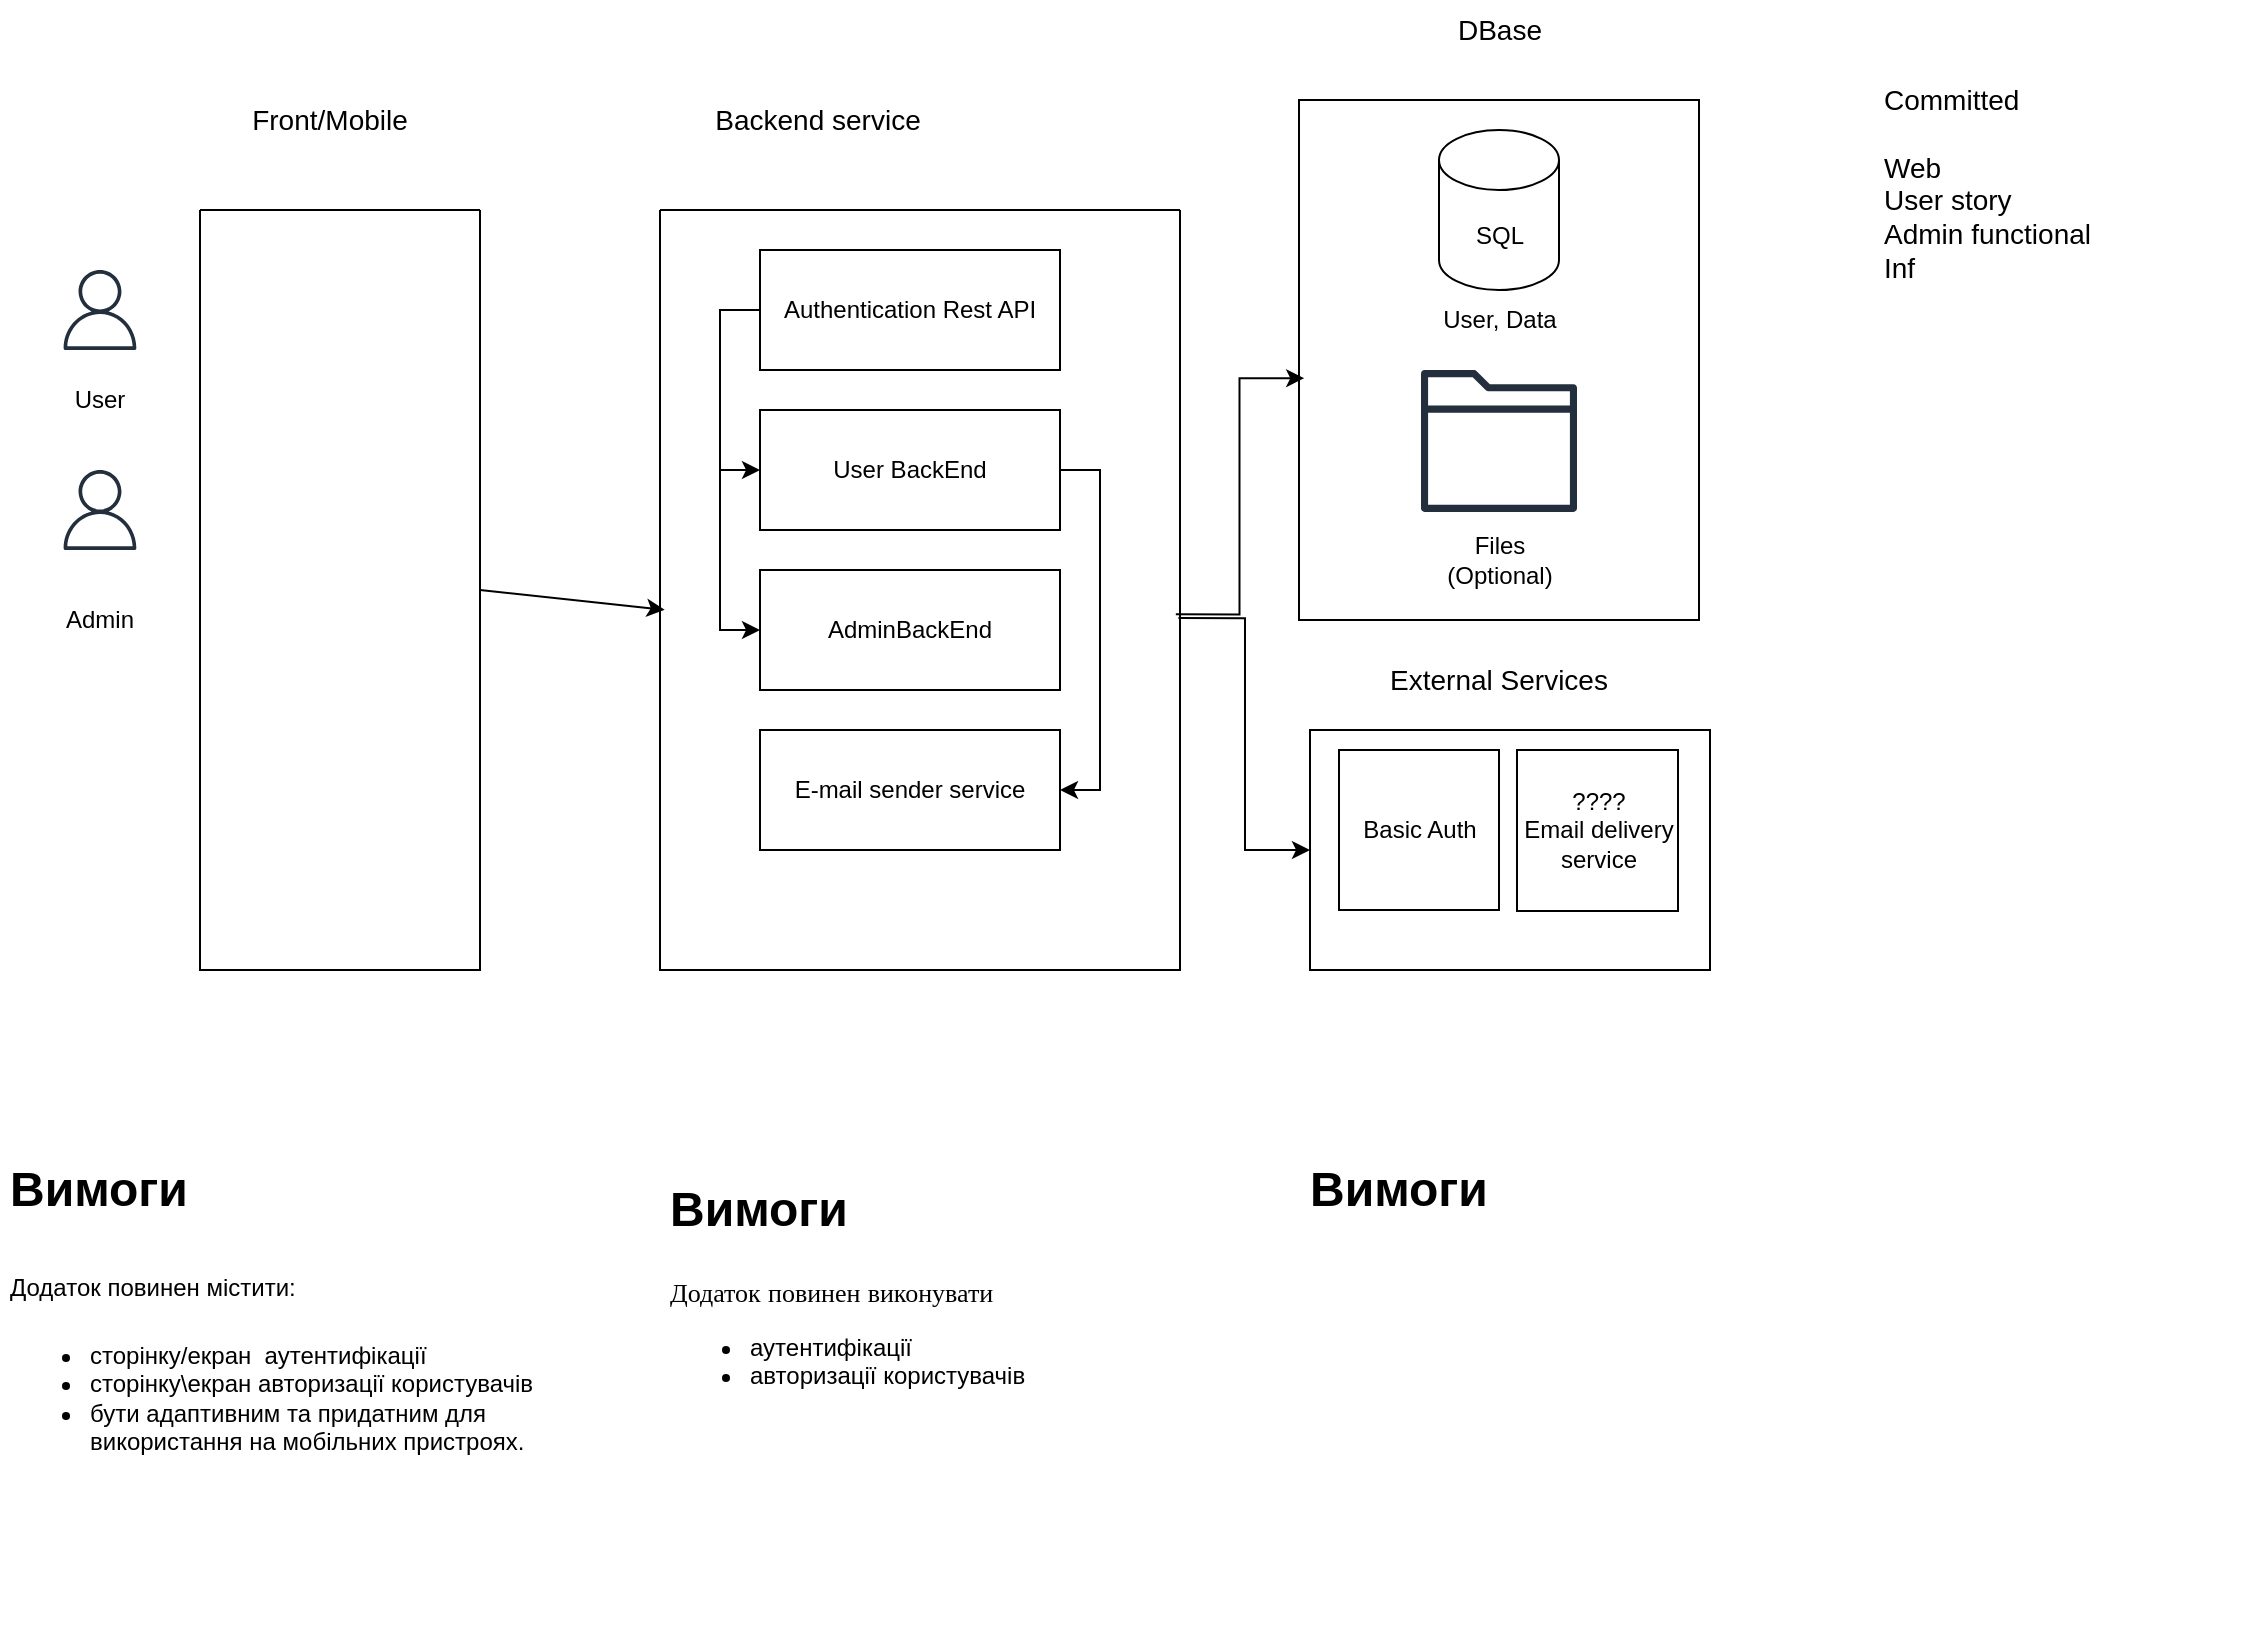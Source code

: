 <mxfile version="21.7.5" type="github" pages="4">
  <diagram name="Scheme" id="VBA9OQ4qC536b6ybXYCO">
    <mxGraphModel dx="1208" dy="1931" grid="1" gridSize="10" guides="1" tooltips="1" connect="1" arrows="1" fold="1" page="1" pageScale="1" pageWidth="827" pageHeight="1169" math="0" shadow="0">
      <root>
        <mxCell id="0" />
        <mxCell id="1" parent="0" />
        <mxCell id="FTxhbk0Cs-GrNNdO1BTp-2" value="&lt;font style=&quot;font-size: 14px;&quot;&gt;Front/Mobile&lt;/font&gt;" style="text;html=1;strokeColor=none;fillColor=none;align=center;verticalAlign=middle;whiteSpace=wrap;rounded=0;" parent="1" vertex="1">
          <mxGeometry x="110" y="-1020" width="110" height="30" as="geometry" />
        </mxCell>
        <mxCell id="FTxhbk0Cs-GrNNdO1BTp-5" value="&lt;font style=&quot;font-size: 14px;&quot;&gt;Backend service&lt;/font&gt;" style="text;html=1;strokeColor=none;fillColor=none;align=center;verticalAlign=middle;whiteSpace=wrap;rounded=0;" parent="1" vertex="1">
          <mxGeometry x="354" y="-1020" width="110" height="30" as="geometry" />
        </mxCell>
        <mxCell id="FTxhbk0Cs-GrNNdO1BTp-6" value="" style="rounded=0;whiteSpace=wrap;html=1;" parent="1" vertex="1">
          <mxGeometry x="649.5" y="-1015" width="200" height="260" as="geometry" />
        </mxCell>
        <mxCell id="FTxhbk0Cs-GrNNdO1BTp-7" value="&lt;font style=&quot;font-size: 14px;&quot;&gt;DBase&lt;/font&gt;" style="text;html=1;strokeColor=none;fillColor=none;align=center;verticalAlign=middle;whiteSpace=wrap;rounded=0;" parent="1" vertex="1">
          <mxGeometry x="694.5" y="-1065" width="110" height="30" as="geometry" />
        </mxCell>
        <mxCell id="FTxhbk0Cs-GrNNdO1BTp-11" value="" style="sketch=0;outlineConnect=0;fontColor=#232F3E;gradientColor=none;fillColor=#232F3D;strokeColor=none;dashed=0;verticalLabelPosition=bottom;verticalAlign=top;align=center;html=1;fontSize=12;fontStyle=0;aspect=fixed;pointerEvents=1;shape=mxgraph.aws4.user;" parent="1" vertex="1">
          <mxGeometry x="30" y="-930" width="40" height="40" as="geometry" />
        </mxCell>
        <mxCell id="FTxhbk0Cs-GrNNdO1BTp-12" value="User" style="text;html=1;strokeColor=none;fillColor=none;align=center;verticalAlign=middle;whiteSpace=wrap;rounded=0;" parent="1" vertex="1">
          <mxGeometry x="20" y="-880" width="60" height="30" as="geometry" />
        </mxCell>
        <mxCell id="FTxhbk0Cs-GrNNdO1BTp-13" value="" style="sketch=0;outlineConnect=0;fontColor=#232F3E;gradientColor=none;fillColor=#232F3D;strokeColor=none;dashed=0;verticalLabelPosition=bottom;verticalAlign=top;align=center;html=1;fontSize=12;fontStyle=0;aspect=fixed;pointerEvents=1;shape=mxgraph.aws4.user;" parent="1" vertex="1">
          <mxGeometry x="30" y="-830" width="40" height="40" as="geometry" />
        </mxCell>
        <mxCell id="FTxhbk0Cs-GrNNdO1BTp-14" value="Admin" style="text;html=1;strokeColor=none;fillColor=none;align=center;verticalAlign=middle;whiteSpace=wrap;rounded=0;" parent="1" vertex="1">
          <mxGeometry x="20" y="-770" width="60" height="30" as="geometry" />
        </mxCell>
        <mxCell id="FTxhbk0Cs-GrNNdO1BTp-16" value="" style="swimlane;startSize=0;" parent="1" vertex="1">
          <mxGeometry x="100" y="-960" width="140" height="380" as="geometry" />
        </mxCell>
        <mxCell id="FTxhbk0Cs-GrNNdO1BTp-17" value="" style="swimlane;startSize=0;" parent="1" vertex="1">
          <mxGeometry x="330" y="-960" width="260" height="380" as="geometry">
            <mxRectangle x="309" y="140" width="50" height="40" as="alternateBounds" />
          </mxGeometry>
        </mxCell>
        <mxCell id="FTxhbk0Cs-GrNNdO1BTp-29" style="edgeStyle=orthogonalEdgeStyle;rounded=0;orthogonalLoop=1;jettySize=auto;html=1;exitX=0;exitY=0.5;exitDx=0;exitDy=0;entryX=0;entryY=0.5;entryDx=0;entryDy=0;" parent="FTxhbk0Cs-GrNNdO1BTp-17" source="FTxhbk0Cs-GrNNdO1BTp-20" target="FTxhbk0Cs-GrNNdO1BTp-22" edge="1">
          <mxGeometry relative="1" as="geometry" />
        </mxCell>
        <mxCell id="FTxhbk0Cs-GrNNdO1BTp-20" value="Authentication Rest API" style="rounded=0;whiteSpace=wrap;html=1;" parent="FTxhbk0Cs-GrNNdO1BTp-17" vertex="1">
          <mxGeometry x="50" y="20" width="150" height="60" as="geometry" />
        </mxCell>
        <mxCell id="FTxhbk0Cs-GrNNdO1BTp-30" style="edgeStyle=orthogonalEdgeStyle;rounded=0;orthogonalLoop=1;jettySize=auto;html=1;exitX=1;exitY=0.5;exitDx=0;exitDy=0;entryX=1;entryY=0.5;entryDx=0;entryDy=0;" parent="FTxhbk0Cs-GrNNdO1BTp-17" source="FTxhbk0Cs-GrNNdO1BTp-21" target="FTxhbk0Cs-GrNNdO1BTp-25" edge="1">
          <mxGeometry relative="1" as="geometry" />
        </mxCell>
        <mxCell id="FTxhbk0Cs-GrNNdO1BTp-21" value="User BackEnd" style="rounded=0;whiteSpace=wrap;html=1;" parent="FTxhbk0Cs-GrNNdO1BTp-17" vertex="1">
          <mxGeometry x="50" y="100" width="150" height="60" as="geometry" />
        </mxCell>
        <mxCell id="FTxhbk0Cs-GrNNdO1BTp-22" value="AdminBackEnd" style="rounded=0;whiteSpace=wrap;html=1;" parent="FTxhbk0Cs-GrNNdO1BTp-17" vertex="1">
          <mxGeometry x="50" y="180" width="150" height="60" as="geometry" />
        </mxCell>
        <mxCell id="FTxhbk0Cs-GrNNdO1BTp-28" style="edgeStyle=orthogonalEdgeStyle;rounded=0;orthogonalLoop=1;jettySize=auto;html=1;exitX=0;exitY=0.5;exitDx=0;exitDy=0;entryX=0;entryY=0.5;entryDx=0;entryDy=0;" parent="FTxhbk0Cs-GrNNdO1BTp-17" source="FTxhbk0Cs-GrNNdO1BTp-20" target="FTxhbk0Cs-GrNNdO1BTp-21" edge="1">
          <mxGeometry relative="1" as="geometry" />
        </mxCell>
        <mxCell id="FTxhbk0Cs-GrNNdO1BTp-25" value="E-mail sender service" style="rounded=0;whiteSpace=wrap;html=1;" parent="FTxhbk0Cs-GrNNdO1BTp-17" vertex="1">
          <mxGeometry x="50" y="260" width="150" height="60" as="geometry" />
        </mxCell>
        <mxCell id="FTxhbk0Cs-GrNNdO1BTp-23" value="" style="endArrow=classic;html=1;rounded=0;exitX=1;exitY=0.5;exitDx=0;exitDy=0;entryX=0.009;entryY=0.526;entryDx=0;entryDy=0;entryPerimeter=0;" parent="1" source="FTxhbk0Cs-GrNNdO1BTp-16" target="FTxhbk0Cs-GrNNdO1BTp-17" edge="1">
          <mxGeometry width="50" height="50" relative="1" as="geometry">
            <mxPoint x="480" y="-770" as="sourcePoint" />
            <mxPoint x="310" y="-825" as="targetPoint" />
          </mxGeometry>
        </mxCell>
        <mxCell id="FTxhbk0Cs-GrNNdO1BTp-35" value="SQL" style="shape=cylinder3;whiteSpace=wrap;html=1;boundedLbl=1;backgroundOutline=1;size=15;" parent="1" vertex="1">
          <mxGeometry x="719.5" y="-1000" width="60" height="80" as="geometry" />
        </mxCell>
        <mxCell id="FTxhbk0Cs-GrNNdO1BTp-36" value="User, Data" style="text;html=1;strokeColor=none;fillColor=none;align=center;verticalAlign=middle;whiteSpace=wrap;rounded=0;" parent="1" vertex="1">
          <mxGeometry x="719.5" y="-920" width="60" height="30" as="geometry" />
        </mxCell>
        <mxCell id="FTxhbk0Cs-GrNNdO1BTp-37" value="" style="sketch=0;outlineConnect=0;fontColor=#232F3E;gradientColor=none;fillColor=#232F3D;strokeColor=none;dashed=0;verticalLabelPosition=bottom;verticalAlign=top;align=center;html=1;fontSize=12;fontStyle=0;aspect=fixed;pointerEvents=1;shape=mxgraph.aws4.folder;" parent="1" vertex="1">
          <mxGeometry x="710.5" y="-880" width="78" height="71" as="geometry" />
        </mxCell>
        <mxCell id="FTxhbk0Cs-GrNNdO1BTp-38" value="Files (Optional)" style="text;html=1;strokeColor=none;fillColor=none;align=center;verticalAlign=middle;whiteSpace=wrap;rounded=0;" parent="1" vertex="1">
          <mxGeometry x="719.5" y="-800" width="60" height="30" as="geometry" />
        </mxCell>
        <mxCell id="FTxhbk0Cs-GrNNdO1BTp-40" value="&lt;h1&gt;Вимоги&lt;/h1&gt;&lt;h1&gt;&lt;span style=&quot;font-size: 12px; font-weight: normal;&quot;&gt;Додаток повинен містити:&lt;/span&gt;&lt;/h1&gt;&lt;ul&gt;&lt;li&gt;сторінку/екран &amp;nbsp;аутентифікації&amp;nbsp;&lt;br&gt;&lt;/li&gt;&lt;li&gt;сторінку\екран авторизації користувачів&amp;nbsp;&lt;br&gt;&lt;/li&gt;&lt;li&gt;бути адаптивним та придатним для використання на мобільних пристроях.&lt;br&gt;&lt;/li&gt;&lt;/ul&gt;&lt;p&gt;&lt;/p&gt;" style="text;html=1;strokeColor=none;fillColor=none;spacing=5;spacingTop=-20;whiteSpace=wrap;overflow=hidden;rounded=0;" parent="1" vertex="1">
          <mxGeometry y="-490" width="290" height="180" as="geometry" />
        </mxCell>
        <mxCell id="FTxhbk0Cs-GrNNdO1BTp-41" value="&lt;h1&gt;Вимоги&lt;/h1&gt;&lt;p style=&quot;margin: 0px; font-style: normal; font-variant-caps: normal; font-stretch: normal; font-size: 13px; line-height: normal; font-family: &amp;quot;Helvetica Neue&amp;quot;; font-size-adjust: none; font-kerning: auto; font-variant-alternates: normal; font-variant-ligatures: normal; font-variant-numeric: normal; font-variant-east-asian: normal; font-variant-position: normal; font-feature-settings: normal; font-optical-sizing: auto; font-variation-settings: normal;&quot;&gt;Додаток повинен виконувати&amp;nbsp;&lt;/p&gt;&lt;p style=&quot;margin: 0px; font-style: normal; font-variant-caps: normal; font-stretch: normal; font-size: 13px; line-height: normal; font-family: &amp;quot;Helvetica Neue&amp;quot;; font-size-adjust: none; font-kerning: auto; font-variant-alternates: normal; font-variant-ligatures: normal; font-variant-numeric: normal; font-variant-east-asian: normal; font-variant-position: normal; font-feature-settings: normal; font-optical-sizing: auto; font-variation-settings: normal;&quot;&gt;&lt;/p&gt;&lt;ul&gt;&lt;li&gt;аутентифікації&lt;br&gt;&lt;/li&gt;&lt;li&gt;авторизації користувачів&amp;nbsp;&lt;br&gt;&lt;/li&gt;&lt;/ul&gt;&lt;p&gt;&lt;/p&gt;" style="text;html=1;strokeColor=none;fillColor=none;spacing=5;spacingTop=-20;whiteSpace=wrap;overflow=hidden;rounded=0;" parent="1" vertex="1">
          <mxGeometry x="330" y="-480" width="210" height="240" as="geometry" />
        </mxCell>
        <mxCell id="FTxhbk0Cs-GrNNdO1BTp-42" value="&lt;h1&gt;Вимоги&lt;/h1&gt;&lt;p style=&quot;margin: 0px; font-style: normal; font-variant-caps: normal; font-stretch: normal; font-size: 13px; line-height: normal; font-family: &amp;quot;Helvetica Neue&amp;quot;; font-size-adjust: none; font-kerning: auto; font-variant-alternates: normal; font-variant-ligatures: normal; font-variant-numeric: normal; font-variant-east-asian: normal; font-variant-position: normal; font-feature-settings: normal; font-optical-sizing: auto; font-variation-settings: normal;&quot;&gt;&lt;br&gt;&lt;/p&gt;" style="text;html=1;strokeColor=none;fillColor=none;spacing=5;spacingTop=-20;whiteSpace=wrap;overflow=hidden;rounded=0;" parent="1" vertex="1">
          <mxGeometry x="650" y="-490" width="210" height="120" as="geometry" />
        </mxCell>
        <mxCell id="FTxhbk0Cs-GrNNdO1BTp-43" value="" style="rounded=0;whiteSpace=wrap;html=1;" parent="1" vertex="1">
          <mxGeometry x="655" y="-700" width="200" height="120" as="geometry" />
        </mxCell>
        <mxCell id="FTxhbk0Cs-GrNNdO1BTp-44" value="&lt;span style=&quot;font-size: 14px;&quot;&gt;External Services&lt;/span&gt;" style="text;html=1;strokeColor=none;fillColor=none;align=center;verticalAlign=middle;whiteSpace=wrap;rounded=0;" parent="1" vertex="1">
          <mxGeometry x="672" y="-740" width="155" height="30" as="geometry" />
        </mxCell>
        <mxCell id="FTxhbk0Cs-GrNNdO1BTp-49" value="Basic Auth" style="whiteSpace=wrap;html=1;aspect=fixed;" parent="1" vertex="1">
          <mxGeometry x="669.5" y="-690" width="80" height="80" as="geometry" />
        </mxCell>
        <mxCell id="FTxhbk0Cs-GrNNdO1BTp-50" value="????&lt;br&gt;Email delivery service" style="whiteSpace=wrap;html=1;aspect=fixed;" parent="1" vertex="1">
          <mxGeometry x="758.5" y="-690" width="80.5" height="80.5" as="geometry" />
        </mxCell>
        <mxCell id="FTxhbk0Cs-GrNNdO1BTp-52" style="edgeStyle=orthogonalEdgeStyle;rounded=0;orthogonalLoop=1;jettySize=auto;html=1;exitX=0.5;exitY=1;exitDx=0;exitDy=0;" parent="1" source="FTxhbk0Cs-GrNNdO1BTp-43" target="FTxhbk0Cs-GrNNdO1BTp-43" edge="1">
          <mxGeometry relative="1" as="geometry" />
        </mxCell>
        <mxCell id="FTxhbk0Cs-GrNNdO1BTp-54" style="edgeStyle=orthogonalEdgeStyle;rounded=0;orthogonalLoop=1;jettySize=auto;html=1;exitX=0.992;exitY=0.532;exitDx=0;exitDy=0;entryX=0.013;entryY=0.535;entryDx=0;entryDy=0;exitPerimeter=0;entryPerimeter=0;" parent="1" source="FTxhbk0Cs-GrNNdO1BTp-17" target="FTxhbk0Cs-GrNNdO1BTp-6" edge="1">
          <mxGeometry relative="1" as="geometry">
            <mxPoint x="540" y="-820" as="sourcePoint" />
            <mxPoint x="540" y="-660" as="targetPoint" />
          </mxGeometry>
        </mxCell>
        <mxCell id="FTxhbk0Cs-GrNNdO1BTp-55" style="edgeStyle=orthogonalEdgeStyle;rounded=0;orthogonalLoop=1;jettySize=auto;html=1;exitX=0.997;exitY=0.537;exitDx=0;exitDy=0;entryX=0;entryY=0.5;entryDx=0;entryDy=0;exitPerimeter=0;" parent="1" source="FTxhbk0Cs-GrNNdO1BTp-17" target="FTxhbk0Cs-GrNNdO1BTp-43" edge="1">
          <mxGeometry relative="1" as="geometry">
            <mxPoint x="550" y="-810" as="sourcePoint" />
            <mxPoint x="550" y="-650" as="targetPoint" />
          </mxGeometry>
        </mxCell>
        <mxCell id="FTxhbk0Cs-GrNNdO1BTp-56" value="&lt;font style=&quot;font-size: 14px;&quot;&gt;Committed&lt;br&gt;&lt;br&gt;Web&lt;br style=&quot;border-color: var(--border-color);&quot;&gt;User story&lt;br&gt;Admin functional&lt;br&gt;Inf&lt;br style=&quot;border-color: var(--border-color);&quot;&gt;&lt;br style=&quot;border-color: var(--border-color);&quot;&gt;&lt;/font&gt;" style="text;html=1;strokeColor=none;fillColor=none;align=left;verticalAlign=top;whiteSpace=wrap;rounded=0;" parent="1" vertex="1">
          <mxGeometry x="940" y="-1030" width="180" height="180" as="geometry" />
        </mxCell>
      </root>
    </mxGraphModel>
  </diagram>
  <diagram id="uzFfFYpsicZ-n_UQlndr" name="Moduls">
    <mxGraphModel dx="1208" dy="762" grid="1" gridSize="10" guides="1" tooltips="1" connect="1" arrows="1" fold="1" page="1" pageScale="1" pageWidth="827" pageHeight="1169" math="0" shadow="0">
      <root>
        <mxCell id="0" />
        <mxCell id="1" parent="0" />
        <mxCell id="f_siJpSiM-18XQiGi65a-3" value="User management" style="rounded=0;whiteSpace=wrap;html=1;fontStyle=1" vertex="1" parent="1">
          <mxGeometry x="74" y="182" width="120" height="60" as="geometry" />
        </mxCell>
        <mxCell id="f_siJpSiM-18XQiGi65a-5" value="Route planning" style="rounded=0;whiteSpace=wrap;html=1;fontStyle=1" vertex="1" parent="1">
          <mxGeometry x="234" y="182" width="120" height="60" as="geometry" />
        </mxCell>
        <mxCell id="f_siJpSiM-18XQiGi65a-6" value="Trip planning" style="rounded=0;whiteSpace=wrap;html=1;fontStyle=1" vertex="1" parent="1">
          <mxGeometry x="394" y="182" width="120" height="60" as="geometry" />
        </mxCell>
        <mxCell id="f_siJpSiM-18XQiGi65a-7" value="Connection and social communications" style="rounded=0;whiteSpace=wrap;html=1;fontStyle=1" vertex="1" parent="1">
          <mxGeometry x="554" y="182" width="120" height="60" as="geometry" />
        </mxCell>
        <mxCell id="f_siJpSiM-18XQiGi65a-11" value="Registration" style="shape=process;whiteSpace=wrap;html=1;backgroundOutline=1;" vertex="1" parent="1">
          <mxGeometry x="74" y="262" width="120" height="60" as="geometry" />
        </mxCell>
        <mxCell id="f_siJpSiM-18XQiGi65a-12" value="Authorization" style="shape=process;whiteSpace=wrap;html=1;backgroundOutline=1;" vertex="1" parent="1">
          <mxGeometry x="74" y="342" width="120" height="60" as="geometry" />
        </mxCell>
        <mxCell id="f_siJpSiM-18XQiGi65a-13" value="Change Information of user" style="shape=process;whiteSpace=wrap;html=1;backgroundOutline=1;" vertex="1" parent="1">
          <mxGeometry x="74" y="426.5" width="120" height="60" as="geometry" />
        </mxCell>
        <mxCell id="f_siJpSiM-18XQiGi65a-14" value="Creating/Editing points" style="shape=process;whiteSpace=wrap;html=1;backgroundOutline=1;" vertex="1" parent="1">
          <mxGeometry x="234" y="262" width="120" height="60" as="geometry" />
        </mxCell>
        <mxCell id="f_siJpSiM-18XQiGi65a-15" value="Point search" style="shape=process;whiteSpace=wrap;html=1;backgroundOutline=1;" vertex="1" parent="1">
          <mxGeometry x="234" y="342" width="120" height="60" as="geometry" />
        </mxCell>
        <mxCell id="f_siJpSiM-18XQiGi65a-17" value="Planning trips" style="shape=process;whiteSpace=wrap;html=1;backgroundOutline=1;" vertex="1" parent="1">
          <mxGeometry x="394" y="262" width="120" height="60" as="geometry" />
        </mxCell>
        <mxCell id="f_siJpSiM-18XQiGi65a-18" value="Completing &amp;nbsp;trips" style="shape=process;whiteSpace=wrap;html=1;backgroundOutline=1;" vertex="1" parent="1">
          <mxGeometry x="394" y="342" width="120" height="60" as="geometry" />
        </mxCell>
        <mxCell id="f_siJpSiM-18XQiGi65a-19" value="Commenting &amp;nbsp;trips" style="shape=process;whiteSpace=wrap;html=1;backgroundOutline=1;" vertex="1" parent="1">
          <mxGeometry x="394" y="427" width="120" height="60" as="geometry" />
        </mxCell>
        <mxCell id="f_siJpSiM-18XQiGi65a-20" value="Make friends" style="shape=process;whiteSpace=wrap;html=1;backgroundOutline=1;" vertex="1" parent="1">
          <mxGeometry x="554" y="262" width="120" height="60" as="geometry" />
        </mxCell>
        <mxCell id="f_siJpSiM-18XQiGi65a-21" value="Make subscriptions" style="shape=process;whiteSpace=wrap;html=1;backgroundOutline=1;" vertex="1" parent="1">
          <mxGeometry x="554" y="342" width="120" height="60" as="geometry" />
        </mxCell>
        <mxCell id="f_siJpSiM-18XQiGi65a-23" value="Commenting friends trips" style="shape=process;whiteSpace=wrap;html=1;backgroundOutline=1;" vertex="1" parent="1">
          <mxGeometry x="554" y="426.5" width="120" height="60" as="geometry" />
        </mxCell>
        <mxCell id="f_siJpSiM-18XQiGi65a-25" value="" style="swimlane;startSize=0;" vertex="1" parent="1">
          <mxGeometry x="54" y="142" width="320" height="350" as="geometry" />
        </mxCell>
        <mxCell id="f_siJpSiM-18XQiGi65a-26" value="Core" style="text;html=1;align=center;verticalAlign=middle;resizable=0;points=[];autosize=1;strokeColor=none;fillColor=none;" vertex="1" parent="1">
          <mxGeometry x="59" y="140" width="50" height="30" as="geometry" />
        </mxCell>
        <mxCell id="f_siJpSiM-18XQiGi65a-27" value="" style="swimlane;startSize=0;" vertex="1" parent="1">
          <mxGeometry x="44" y="102" width="490" height="400" as="geometry" />
        </mxCell>
        <mxCell id="f_siJpSiM-18XQiGi65a-29" value="Basic" style="text;html=1;align=center;verticalAlign=middle;resizable=0;points=[];autosize=1;strokeColor=none;fillColor=none;" vertex="1" parent="f_siJpSiM-18XQiGi65a-27">
          <mxGeometry x="15" y="-2" width="50" height="30" as="geometry" />
        </mxCell>
        <mxCell id="f_siJpSiM-18XQiGi65a-30" value="" style="swimlane;startSize=0;" vertex="1" parent="1">
          <mxGeometry x="34" y="62" width="656" height="520" as="geometry" />
        </mxCell>
        <mxCell id="f_siJpSiM-18XQiGi65a-33" value="" style="swimlane;startSize=0;" vertex="1" parent="1">
          <mxGeometry x="20" y="22" width="810" height="610" as="geometry" />
        </mxCell>
        <mxCell id="f_siJpSiM-18XQiGi65a-35" value="Cartography" style="rounded=0;whiteSpace=wrap;html=1;fontStyle=1" vertex="1" parent="f_siJpSiM-18XQiGi65a-33">
          <mxGeometry x="680" y="160" width="120" height="60" as="geometry" />
        </mxCell>
        <mxCell id="f_siJpSiM-18XQiGi65a-36" value="File management" style="rounded=0;whiteSpace=wrap;html=1;" vertex="1" parent="f_siJpSiM-18XQiGi65a-33">
          <mxGeometry x="680" y="240" width="120" height="60" as="geometry" />
        </mxCell>
        <mxCell id="f_siJpSiM-18XQiGi65a-37" value="Advanced authorisation" style="rounded=0;whiteSpace=wrap;html=1;" vertex="1" parent="f_siJpSiM-18XQiGi65a-33">
          <mxGeometry x="680" y="320" width="120" height="60" as="geometry" />
        </mxCell>
        <mxCell id="f_siJpSiM-18XQiGi65a-16" value="Creating| Editing routes" style="shape=process;whiteSpace=wrap;html=1;backgroundOutline=1;" vertex="1" parent="f_siJpSiM-18XQiGi65a-33">
          <mxGeometry x="214" y="404.5" width="120" height="60" as="geometry" />
        </mxCell>
        <mxCell id="f_siJpSiM-18XQiGi65a-24" value="Commenting points" style="shape=process;whiteSpace=wrap;html=1;backgroundOutline=1;" vertex="1" parent="f_siJpSiM-18XQiGi65a-33">
          <mxGeometry x="214" y="490" width="120" height="60" as="geometry" />
        </mxCell>
        <mxCell id="f_siJpSiM-18XQiGi65a-31" value="Advanced" style="text;html=1;align=center;verticalAlign=middle;resizable=0;points=[];autosize=1;strokeColor=none;fillColor=none;" vertex="1" parent="f_siJpSiM-18XQiGi65a-33">
          <mxGeometry x="30" y="38" width="80" height="30" as="geometry" />
        </mxCell>
        <mxCell id="f_siJpSiM-18XQiGi65a-34" value="Out Of Scope" style="text;html=1;align=center;verticalAlign=middle;resizable=0;points=[];autosize=1;strokeColor=none;fillColor=none;" vertex="1" parent="f_siJpSiM-18XQiGi65a-33">
          <mxGeometry x="30" width="100" height="30" as="geometry" />
        </mxCell>
      </root>
    </mxGraphModel>
  </diagram>
  <diagram id="_Duju0JHqOTUaGKBEXS4" name="Flow">
    <mxGraphModel dx="1208" dy="762" grid="1" gridSize="10" guides="1" tooltips="1" connect="1" arrows="1" fold="1" page="1" pageScale="1" pageWidth="827" pageHeight="1169" math="0" shadow="0">
      <root>
        <mxCell id="0" />
        <mxCell id="1" parent="0" />
        <mxCell id="H6tMZkwaYMp9LItAwRzl-1" value="Actor" style="shape=umlActor;verticalLabelPosition=bottom;verticalAlign=top;html=1;outlineConnect=0;" parent="1" vertex="1">
          <mxGeometry x="50" y="120" width="30" height="60" as="geometry" />
        </mxCell>
        <mxCell id="fRpxAfO2Py4v2EMcGpY6-1" value="Зареєструвався" style="rounded=0;whiteSpace=wrap;html=1;" vertex="1" parent="1">
          <mxGeometry x="140" y="120" width="120" height="60" as="geometry" />
        </mxCell>
        <mxCell id="fRpxAfO2Py4v2EMcGpY6-2" value="" style="rounded=0;whiteSpace=wrap;html=1;" vertex="1" parent="1">
          <mxGeometry x="310" y="120" width="120" height="60" as="geometry" />
        </mxCell>
      </root>
    </mxGraphModel>
  </diagram>
  <diagram id="PO4KXLd6RyW1WZTqUWsf" name="DBStructure">
    <mxGraphModel dx="1272" dy="1971" grid="1" gridSize="10" guides="1" tooltips="1" connect="1" arrows="1" fold="1" page="1" pageScale="1" pageWidth="827" pageHeight="1169" math="0" shadow="0">
      <root>
        <mxCell id="0" />
        <mxCell id="1" parent="0" />
        <mxCell id="F4Er-07mg6SQTdlz-U8w-1" value="&lt;div style=&quot;box-sizing: border-box; width: 100%; background: rgb(228, 228, 228); padding: 2px; font-size: 12px;&quot;&gt;&lt;span style=&quot;font-size: 12px;&quot;&gt;U&lt;/span&gt;&lt;font style=&quot;font-size: 12px;&quot;&gt;sers&lt;/font&gt;&lt;/div&gt;&lt;table style=&quot;width: 100%; font-size: 12px;&quot; cellpadding=&quot;2&quot; cellspacing=&quot;0&quot;&gt;&lt;tbody style=&quot;font-size: 12px;&quot;&gt;&lt;tr style=&quot;font-size: 12px;&quot;&gt;&lt;td style=&quot;font-size: 12px;&quot;&gt;&lt;font style=&quot;font-size: 12px;&quot;&gt;PK&lt;/font&gt;&lt;/td&gt;&lt;td style=&quot;font-size: 12px;&quot;&gt;&lt;font style=&quot;font-size: 12px;&quot;&gt;Id&lt;/font&gt;&lt;/td&gt;&lt;/tr&gt;&lt;tr style=&quot;font-size: 12px;&quot;&gt;&lt;td style=&quot;font-size: 12px;&quot;&gt;&lt;font style=&quot;font-size: 12px;&quot;&gt;FK&lt;/font&gt;&lt;/td&gt;&lt;td style=&quot;font-size: 12px;&quot;&gt;&lt;font style=&quot;font-size: 12px;&quot;&gt;-&lt;/font&gt;&lt;/td&gt;&lt;/tr&gt;&lt;tr style=&quot;font-size: 12px;&quot;&gt;&lt;td style=&quot;font-size: 12px;&quot;&gt;&lt;/td&gt;&lt;td style=&quot;font-size: 12px;&quot;&gt;&lt;font style=&quot;font-size: 12px;&quot;&gt;&lt;span style=&quot;font-family: &amp;quot;Helvetica Neue&amp;quot;; font-size: 12px;&quot;&gt;Name&lt;/span&gt;&lt;br style=&quot;font-size: 12px;&quot;&gt;&lt;/font&gt;&lt;p style=&quot;margin: 0px; font-style: normal; font-variant-caps: normal; font-stretch: normal; line-height: normal; font-family: &amp;quot;Helvetica Neue&amp;quot;; font-size-adjust: none; font-kerning: auto; font-variant-alternates: normal; font-variant-ligatures: normal; font-variant-numeric: normal; font-variant-east-asian: normal; font-variant-position: normal; font-feature-settings: normal; font-optical-sizing: auto; font-variation-settings: normal; font-size: 12px;&quot;&gt;&lt;font style=&quot;font-size: 12px;&quot;&gt;Surname&lt;/font&gt;&lt;/p&gt;&lt;p style=&quot;margin: 0px; font-style: normal; font-variant-caps: normal; font-stretch: normal; line-height: normal; font-family: &amp;quot;Helvetica Neue&amp;quot;; font-size-adjust: none; font-kerning: auto; font-variant-alternates: normal; font-variant-ligatures: normal; font-variant-numeric: normal; font-variant-east-asian: normal; font-variant-position: normal; font-feature-settings: normal; font-optical-sizing: auto; font-variation-settings: normal; font-size: 12px;&quot;&gt;&lt;font style=&quot;font-size: 12px;&quot;&gt;E-mail&lt;/font&gt;&lt;/p&gt;&lt;p style=&quot;margin: 0px; font-style: normal; font-variant-caps: normal; font-stretch: normal; line-height: normal; font-family: &amp;quot;Helvetica Neue&amp;quot;; font-size-adjust: none; font-kerning: auto; font-variant-alternates: normal; font-variant-ligatures: normal; font-variant-numeric: normal; font-variant-east-asian: normal; font-variant-position: normal; font-feature-settings: normal; font-optical-sizing: auto; font-variation-settings: normal; font-size: 12px;&quot;&gt;&lt;font style=&quot;font-size: 12px;&quot;&gt;Phone number&lt;/font&gt;&lt;/p&gt;&lt;p style=&quot;margin: 0px; font-style: normal; font-variant-caps: normal; font-stretch: normal; line-height: normal; font-family: &amp;quot;Helvetica Neue&amp;quot;; font-size-adjust: none; font-kerning: auto; font-variant-alternates: normal; font-variant-ligatures: normal; font-variant-numeric: normal; font-variant-east-asian: normal; font-variant-position: normal; font-feature-settings: normal; font-optical-sizing: auto; font-variation-settings: normal; font-size: 12px;&quot;&gt;&lt;font style=&quot;font-size: 12px;&quot;&gt;Country&lt;/font&gt;&lt;/p&gt;&lt;p style=&quot;margin: 0px; font-style: normal; font-variant-caps: normal; font-stretch: normal; line-height: normal; font-family: &amp;quot;Helvetica Neue&amp;quot;; font-size-adjust: none; font-kerning: auto; font-variant-alternates: normal; font-variant-ligatures: normal; font-variant-numeric: normal; font-variant-east-asian: normal; font-variant-position: normal; font-feature-settings: normal; font-optical-sizing: auto; font-variation-settings: normal; font-size: 12px;&quot;&gt;&lt;font style=&quot;font-size: 12px;&quot;&gt;City&lt;/font&gt;&lt;/p&gt;&lt;p style=&quot;margin: 0px; font-style: normal; font-variant-caps: normal; font-stretch: normal; line-height: normal; font-family: &amp;quot;Helvetica Neue&amp;quot;; font-size-adjust: none; font-kerning: auto; font-variant-alternates: normal; font-variant-ligatures: normal; font-variant-numeric: normal; font-variant-east-asian: normal; font-variant-position: normal; font-feature-settings: normal; font-optical-sizing: auto; font-variation-settings: normal; font-size: 12px;&quot;&gt;&lt;font style=&quot;font-size: 12px;&quot;&gt;Age&lt;/font&gt;&lt;/p&gt;&lt;/td&gt;&lt;/tr&gt;&lt;/tbody&gt;&lt;/table&gt;" style="verticalAlign=top;align=left;overflow=fill;html=1;whiteSpace=wrap;" vertex="1" parent="1">
          <mxGeometry x="580" y="40" width="230" height="160" as="geometry" />
        </mxCell>
        <mxCell id="q_SD0y6LtIjcIF8reL-L-42" style="edgeStyle=orthogonalEdgeStyle;rounded=0;orthogonalLoop=1;jettySize=auto;html=1;exitX=0.5;exitY=1;exitDx=0;exitDy=0;entryX=0.5;entryY=0;entryDx=0;entryDy=0;" edge="1" parent="1" source="q_SD0y6LtIjcIF8reL-L-1" target="F4Er-07mg6SQTdlz-U8w-3">
          <mxGeometry relative="1" as="geometry">
            <mxPoint x="910" y="360" as="targetPoint" />
          </mxGeometry>
        </mxCell>
        <mxCell id="F4Er-07mg6SQTdlz-U8w-3" value="&lt;div style=&quot;box-sizing:border-box;width:100%;background:#e4e4e4;padding:2px;&quot;&gt;Points&lt;/div&gt;&lt;table style=&quot;width:100%;font-size:1em;&quot; cellpadding=&quot;2&quot; cellspacing=&quot;0&quot;&gt;&lt;tbody style=&quot;font-size: 12px;&quot;&gt;&lt;tr&gt;&lt;td&gt;PK&lt;/td&gt;&lt;td&gt;id&lt;/td&gt;&lt;/tr&gt;&lt;tr&gt;&lt;td&gt;FK1&lt;/td&gt;&lt;td&gt;------&lt;/td&gt;&lt;/tr&gt;&lt;tr style=&quot;font-size: 12px;&quot;&gt;&lt;td style=&quot;font-size: 12px;&quot;&gt;&lt;/td&gt;&lt;td style=&quot;font-size: 12px;&quot;&gt;Name&lt;br style=&quot;font-size: 12px;&quot;&gt;&lt;p style=&quot;margin: 0px; font-style: normal; font-variant-caps: normal; font-stretch: normal; font-size: 12px; line-height: normal; font-family: &amp;quot;Helvetica Neue&amp;quot;; font-size-adjust: none; font-kerning: auto; font-variant-alternates: normal; font-variant-ligatures: normal; font-variant-numeric: normal; font-variant-east-asian: normal; font-variant-position: normal; font-feature-settings: normal; font-optical-sizing: auto; font-variation-settings: normal;&quot;&gt;Latitude&lt;/p&gt;&lt;p style=&quot;margin: 0px; font-style: normal; font-variant-caps: normal; font-stretch: normal; font-size: 12px; line-height: normal; font-family: &amp;quot;Helvetica Neue&amp;quot;; font-size-adjust: none; font-kerning: auto; font-variant-alternates: normal; font-variant-ligatures: normal; font-variant-numeric: normal; font-variant-east-asian: normal; font-variant-position: normal; font-feature-settings: normal; font-optical-sizing: auto; font-variation-settings: normal;&quot;&gt;Longitude&lt;/p&gt;&lt;p style=&quot;margin: 0px; font-style: normal; font-variant-caps: normal; font-stretch: normal; font-size: 12px; line-height: normal; font-family: &amp;quot;Helvetica Neue&amp;quot;; font-size-adjust: none; font-kerning: auto; font-variant-alternates: normal; font-variant-ligatures: normal; font-variant-numeric: normal; font-variant-east-asian: normal; font-variant-position: normal; font-feature-settings: normal; font-optical-sizing: auto; font-variation-settings: normal;&quot;&gt;Description&lt;/p&gt;&lt;p style=&quot;margin: 0px; font-style: normal; font-variant-caps: normal; font-stretch: normal; font-size: 12px; line-height: normal; font-family: &amp;quot;Helvetica Neue&amp;quot;; font-size-adjust: none; font-kerning: auto; font-variant-alternates: normal; font-variant-ligatures: normal; font-variant-numeric: normal; font-variant-east-asian: normal; font-variant-position: normal; font-feature-settings: normal; font-optical-sizing: auto; font-variation-settings: normal;&quot;&gt;Adress&lt;/p&gt;&lt;p style=&quot;margin: 0px; font-style: normal; font-variant-caps: normal; font-stretch: normal; font-size: 12px; line-height: normal; font-family: &amp;quot;Helvetica Neue&amp;quot;; font-size-adjust: none; font-kerning: auto; font-variant-alternates: normal; font-variant-ligatures: normal; font-variant-numeric: normal; font-variant-east-asian: normal; font-variant-position: normal; font-feature-settings: normal; font-optical-sizing: auto; font-variation-settings: normal;&quot;&gt;Type (Enum)&lt;/p&gt;&lt;p style=&quot;margin: 0px; font-style: normal; font-variant-caps: normal; font-stretch: normal; font-size: 12px; line-height: normal; font-family: &amp;quot;Helvetica Neue&amp;quot;; font-size-adjust: none; font-kerning: auto; font-variant-alternates: normal; font-variant-ligatures: normal; font-variant-numeric: normal; font-variant-east-asian: normal; font-variant-position: normal; font-feature-settings: normal; font-optical-sizing: auto; font-variation-settings: normal;&quot;&gt;Phone number&lt;/p&gt;&lt;p style=&quot;margin: 0px; font-style: normal; font-variant-caps: normal; font-stretch: normal; font-size: 12px; line-height: normal; font-family: &amp;quot;Helvetica Neue&amp;quot;; font-size-adjust: none; font-kerning: auto; font-variant-alternates: normal; font-variant-ligatures: normal; font-variant-numeric: normal; font-variant-east-asian: normal; font-variant-position: normal; font-feature-settings: normal; font-optical-sizing: auto; font-variation-settings: normal;&quot;&gt;Link&lt;/p&gt;&lt;/td&gt;&lt;/tr&gt;&lt;/tbody&gt;&lt;/table&gt;" style="verticalAlign=top;align=left;overflow=fill;html=1;whiteSpace=wrap;" vertex="1" parent="1">
          <mxGeometry x="880" y="360" width="180" height="170" as="geometry" />
        </mxCell>
        <mxCell id="lJHqWQjtjF4YUPeFmNo3-1" value="Class Users" style="swimlane;fontStyle=1;align=center;verticalAlign=top;childLayout=stackLayout;horizontal=1;startSize=26;horizontalStack=0;resizeParent=1;resizeParentMax=0;resizeLast=0;collapsible=1;marginBottom=0;whiteSpace=wrap;html=1;" vertex="1" parent="1">
          <mxGeometry x="60" y="80" width="160" height="180" as="geometry">
            <mxRectangle x="60" y="80" width="100" height="30" as="alternateBounds" />
          </mxGeometry>
        </mxCell>
        <mxCell id="lJHqWQjtjF4YUPeFmNo3-2" value="+ field: type" style="text;strokeColor=none;fillColor=none;align=left;verticalAlign=top;spacingLeft=4;spacingRight=4;overflow=hidden;rotatable=0;points=[[0,0.5],[1,0.5]];portConstraint=eastwest;whiteSpace=wrap;html=1;" vertex="1" parent="lJHqWQjtjF4YUPeFmNo3-1">
          <mxGeometry y="26" width="160" height="26" as="geometry" />
        </mxCell>
        <mxCell id="lJHqWQjtjF4YUPeFmNo3-3" value="" style="line;strokeWidth=1;fillColor=none;align=left;verticalAlign=middle;spacingTop=-1;spacingLeft=3;spacingRight=3;rotatable=0;labelPosition=right;points=[];portConstraint=eastwest;strokeColor=inherit;" vertex="1" parent="lJHqWQjtjF4YUPeFmNo3-1">
          <mxGeometry y="52" width="160" height="8" as="geometry" />
        </mxCell>
        <mxCell id="lJHqWQjtjF4YUPeFmNo3-4" value="+ method(type): create" style="text;strokeColor=none;fillColor=none;align=left;verticalAlign=top;spacingLeft=4;spacingRight=4;overflow=hidden;rotatable=0;points=[[0,0.5],[1,0.5]];portConstraint=eastwest;whiteSpace=wrap;html=1;" vertex="1" parent="lJHqWQjtjF4YUPeFmNo3-1">
          <mxGeometry y="60" width="160" height="26" as="geometry" />
        </mxCell>
        <mxCell id="q_SD0y6LtIjcIF8reL-L-18" value="+ method(type): edit" style="text;strokeColor=none;fillColor=none;align=left;verticalAlign=top;spacingLeft=4;spacingRight=4;overflow=hidden;rotatable=0;points=[[0,0.5],[1,0.5]];portConstraint=eastwest;whiteSpace=wrap;html=1;" vertex="1" parent="lJHqWQjtjF4YUPeFmNo3-1">
          <mxGeometry y="86" width="160" height="26" as="geometry" />
        </mxCell>
        <mxCell id="q_SD0y6LtIjcIF8reL-L-22" value="+ method(type): findAll" style="text;strokeColor=none;fillColor=none;align=left;verticalAlign=top;spacingLeft=4;spacingRight=4;overflow=hidden;rotatable=0;points=[[0,0.5],[1,0.5]];portConstraint=eastwest;whiteSpace=wrap;html=1;" vertex="1" parent="lJHqWQjtjF4YUPeFmNo3-1">
          <mxGeometry y="112" width="160" height="26" as="geometry" />
        </mxCell>
        <mxCell id="q_SD0y6LtIjcIF8reL-L-21" value="+ method(type): equals, hashMap, to String" style="text;strokeColor=none;fillColor=none;align=left;verticalAlign=top;spacingLeft=4;spacingRight=4;overflow=hidden;rotatable=0;points=[[0,0.5],[1,0.5]];portConstraint=eastwest;whiteSpace=wrap;html=1;" vertex="1" parent="lJHqWQjtjF4YUPeFmNo3-1">
          <mxGeometry y="138" width="160" height="42" as="geometry" />
        </mxCell>
        <mxCell id="q_SD0y6LtIjcIF8reL-L-43" value="" style="edgeStyle=orthogonalEdgeStyle;rounded=0;orthogonalLoop=1;jettySize=auto;html=1;" edge="1" parent="1" source="lJHqWQjtjF4YUPeFmNo3-5" target="F4Er-07mg6SQTdlz-U8w-3">
          <mxGeometry relative="1" as="geometry" />
        </mxCell>
        <mxCell id="lJHqWQjtjF4YUPeFmNo3-5" value="&lt;div style=&quot;box-sizing:border-box;width:100%;background:#e4e4e4;padding:2px;&quot;&gt;Points_comments&lt;/div&gt;&lt;table style=&quot;width:100%;font-size:1em;&quot; cellpadding=&quot;2&quot; cellspacing=&quot;0&quot;&gt;&lt;tbody&gt;&lt;tr&gt;&lt;td&gt;PK&lt;/td&gt;&lt;td&gt;uniqueId&lt;/td&gt;&lt;/tr&gt;&lt;tr&gt;&lt;td&gt;FK1&lt;/td&gt;&lt;td&gt;foreignKey&lt;/td&gt;&lt;/tr&gt;&lt;tr&gt;&lt;td&gt;&lt;/td&gt;&lt;td&gt;fieldname&lt;/td&gt;&lt;/tr&gt;&lt;/tbody&gt;&lt;/table&gt;" style="verticalAlign=top;align=left;overflow=fill;html=1;whiteSpace=wrap;" vertex="1" parent="1">
          <mxGeometry x="1190" y="400" width="170" height="90" as="geometry" />
        </mxCell>
        <mxCell id="q_SD0y6LtIjcIF8reL-L-1" value="&lt;div style=&quot;box-sizing:border-box;width:100%;background:#e4e4e4;padding:2px;&quot;&gt;route_points&lt;/div&gt;&lt;table style=&quot;width:100%;font-size:1em;&quot; cellpadding=&quot;2&quot; cellspacing=&quot;0&quot;&gt;&lt;tbody&gt;&lt;tr&gt;&lt;td&gt;PK&lt;/td&gt;&lt;td&gt;route_id&lt;br&gt;point_id&lt;/td&gt;&lt;/tr&gt;&lt;tr&gt;&lt;td&gt;FK1&lt;/td&gt;&lt;td&gt;&lt;/td&gt;&lt;/tr&gt;&lt;/tbody&gt;&lt;/table&gt;" style="verticalAlign=top;align=left;overflow=fill;html=1;whiteSpace=wrap;" vertex="1" parent="1">
          <mxGeometry x="880" y="220" width="180" height="90" as="geometry" />
        </mxCell>
        <mxCell id="q_SD0y6LtIjcIF8reL-L-56" value="" style="edgeStyle=orthogonalEdgeStyle;rounded=0;orthogonalLoop=1;jettySize=auto;html=1;" edge="1" parent="1" source="q_SD0y6LtIjcIF8reL-L-2" target="F4Er-07mg6SQTdlz-U8w-1">
          <mxGeometry relative="1" as="geometry" />
        </mxCell>
        <mxCell id="q_SD0y6LtIjcIF8reL-L-2" value="&lt;div style=&quot;box-sizing:border-box;width:100%;background:#e4e4e4;padding:2px;&quot;&gt;Friends (optional)&lt;/div&gt;&lt;table style=&quot;width:100%;font-size:1em;&quot; cellpadding=&quot;2&quot; cellspacing=&quot;0&quot;&gt;&lt;tbody&gt;&lt;tr&gt;&lt;td&gt;PK&lt;/td&gt;&lt;td&gt;UserId&lt;/td&gt;&lt;/tr&gt;&lt;tr&gt;&lt;td&gt;FK1&lt;/td&gt;&lt;td&gt;Userid&lt;/td&gt;&lt;/tr&gt;&lt;tr&gt;&lt;td&gt;&lt;/td&gt;&lt;td&gt;&lt;br&gt;&lt;/td&gt;&lt;/tr&gt;&lt;/tbody&gt;&lt;/table&gt;" style="verticalAlign=top;align=left;overflow=fill;html=1;whiteSpace=wrap;" vertex="1" parent="1">
          <mxGeometry x="880" y="40" width="180" height="90" as="geometry" />
        </mxCell>
        <mxCell id="q_SD0y6LtIjcIF8reL-L-57" value="" style="edgeStyle=orthogonalEdgeStyle;rounded=0;orthogonalLoop=1;jettySize=auto;html=1;" edge="1" parent="1" source="q_SD0y6LtIjcIF8reL-L-3" target="F4Er-07mg6SQTdlz-U8w-1">
          <mxGeometry relative="1" as="geometry" />
        </mxCell>
        <mxCell id="q_SD0y6LtIjcIF8reL-L-3" value="&lt;div style=&quot;box-sizing:border-box;width:100%;background:#e4e4e4;padding:2px;&quot;&gt;Subscriptions (optional)&lt;/div&gt;&lt;table style=&quot;width:100%;font-size:1em;&quot; cellpadding=&quot;2&quot; cellspacing=&quot;0&quot;&gt;&lt;tbody&gt;&lt;tr&gt;&lt;td&gt;PK&lt;/td&gt;&lt;td&gt;Id&lt;/td&gt;&lt;/tr&gt;&lt;tr&gt;&lt;td&gt;FK1&lt;/td&gt;&lt;td&gt;user_id&amp;nbsp;&lt;/td&gt;&lt;/tr&gt;&lt;tr&gt;&lt;td&gt;&lt;/td&gt;&lt;td&gt;subscriber_id&lt;/td&gt;&lt;/tr&gt;&lt;/tbody&gt;&lt;/table&gt;" style="verticalAlign=top;align=left;overflow=fill;html=1;whiteSpace=wrap;" vertex="1" parent="1">
          <mxGeometry x="580" y="-90" width="180" height="90" as="geometry" />
        </mxCell>
        <mxCell id="q_SD0y6LtIjcIF8reL-L-4" value="&lt;div style=&quot;box-sizing:border-box;width:100%;background:#e4e4e4;padding:2px;&quot;&gt;trips&lt;/div&gt;&lt;table style=&quot;width: 100%; font-size: 12px;&quot; cellpadding=&quot;2&quot; cellspacing=&quot;0&quot;&gt;&lt;tbody style=&quot;font-size: 12px;&quot;&gt;&lt;tr style=&quot;font-size: 12px;&quot;&gt;&lt;td style=&quot;font-size: 12px;&quot;&gt;PK&lt;/td&gt;&lt;td style=&quot;font-size: 12px;&quot;&gt;uniqueId&lt;/td&gt;&lt;/tr&gt;&lt;tr style=&quot;font-size: 12px;&quot;&gt;&lt;td style=&quot;font-size: 12px;&quot;&gt;FK1&lt;/td&gt;&lt;td style=&quot;font-size: 12px;&quot;&gt;-----&lt;/td&gt;&lt;/tr&gt;&lt;tr style=&quot;font-size: 12px;&quot;&gt;&lt;td style=&quot;font-size: 12px;&quot;&gt;&lt;/td&gt;&lt;td style=&quot;font-size: 12px;&quot;&gt;&lt;span style=&quot;font-family: &amp;quot;Helvetica Neue&amp;quot;; font-size: 12px;&quot;&gt;name -&lt;/span&gt;&lt;br style=&quot;font-size: 12px;&quot;&gt;&lt;p style=&quot;margin: 0px; font-style: normal; font-variant-caps: normal; font-stretch: normal; font-size: 12px; line-height: normal; font-family: &amp;quot;Helvetica Neue&amp;quot;; font-size-adjust: none; font-kerning: auto; font-variant-alternates: normal; font-variant-ligatures: normal; font-variant-numeric: normal; font-variant-east-asian: normal; font-variant-position: normal; font-feature-settings: normal; font-optical-sizing: auto; font-variation-settings: normal;&quot;&gt;user -&lt;/p&gt;&lt;p style=&quot;margin: 0px; font-style: normal; font-variant-caps: normal; font-stretch: normal; font-size: 12px; line-height: normal; font-family: &amp;quot;Helvetica Neue&amp;quot;; font-size-adjust: none; font-kerning: auto; font-variant-alternates: normal; font-variant-ligatures: normal; font-variant-numeric: normal; font-variant-east-asian: normal; font-variant-position: normal; font-feature-settings: normal; font-optical-sizing: auto; font-variation-settings: normal;&quot;&gt;route&lt;/p&gt;&lt;p style=&quot;margin: 0px; font-style: normal; font-variant-caps: normal; font-stretch: normal; font-size: 12px; line-height: normal; font-family: &amp;quot;Helvetica Neue&amp;quot;; font-size-adjust: none; font-kerning: auto; font-variant-alternates: normal; font-variant-ligatures: normal; font-variant-numeric: normal; font-variant-east-asian: normal; font-variant-position: normal; font-feature-settings: normal; font-optical-sizing: auto; font-variation-settings: normal;&quot;&gt;desctiption -&lt;/p&gt;&lt;p style=&quot;margin: 0px; font-style: normal; font-variant-caps: normal; font-stretch: normal; font-size: 12px; line-height: normal; font-family: &amp;quot;Helvetica Neue&amp;quot;; font-size-adjust: none; font-kerning: auto; font-variant-alternates: normal; font-variant-ligatures: normal; font-variant-numeric: normal; font-variant-east-asian: normal; font-variant-position: normal; font-feature-settings: normal; font-optical-sizing: auto; font-variation-settings: normal;&quot;&gt;list &amp;lt;Point&amp;gt; -&lt;/p&gt;&lt;p style=&quot;margin: 0px; font-style: normal; font-variant-caps: normal; font-stretch: normal; font-size: 12px; line-height: normal; font-family: &amp;quot;Helvetica Neue&amp;quot;; font-size-adjust: none; font-kerning: auto; font-variant-alternates: normal; font-variant-ligatures: normal; font-variant-numeric: normal; font-variant-east-asian: normal; font-variant-position: normal; font-feature-settings: normal; font-optical-sizing: auto; font-variation-settings: normal;&quot;&gt;photo&lt;/p&gt;&lt;p style=&quot;margin: 0px; font-style: normal; font-variant-caps: normal; font-stretch: normal; font-size: 12px; line-height: normal; font-family: &amp;quot;Helvetica Neue&amp;quot;; font-size-adjust: none; font-kerning: auto; font-variant-alternates: normal; font-variant-ligatures: normal; font-variant-numeric: normal; font-variant-east-asian: normal; font-variant-position: normal; font-feature-settings: normal; font-optical-sizing: auto; font-variation-settings: normal;&quot;&gt;companions&amp;lt;List&amp;gt;&lt;/p&gt;&lt;/td&gt;&lt;/tr&gt;&lt;/tbody&gt;&lt;/table&gt;" style="verticalAlign=top;align=left;overflow=fill;html=1;whiteSpace=wrap;" vertex="1" parent="1">
          <mxGeometry x="580" y="581" width="230" height="160" as="geometry" />
        </mxCell>
        <mxCell id="q_SD0y6LtIjcIF8reL-L-50" value="" style="edgeStyle=orthogonalEdgeStyle;rounded=0;orthogonalLoop=1;jettySize=auto;html=1;" edge="1" parent="1" source="q_SD0y6LtIjcIF8reL-L-5" target="q_SD0y6LtIjcIF8reL-L-4">
          <mxGeometry relative="1" as="geometry" />
        </mxCell>
        <mxCell id="q_SD0y6LtIjcIF8reL-L-5" value="&lt;div style=&quot;box-sizing:border-box;width:100%;background:#e4e4e4;padding:2px;&quot;&gt;trip_comments&lt;/div&gt;&lt;table style=&quot;width:100%;font-size:1em;&quot; cellpadding=&quot;2&quot; cellspacing=&quot;0&quot;&gt;&lt;tbody&gt;&lt;tr&gt;&lt;td&gt;PK&lt;/td&gt;&lt;td&gt;Id&lt;/td&gt;&lt;/tr&gt;&lt;tr&gt;&lt;td&gt;FK&lt;/td&gt;&lt;td&gt;trip_id&lt;/td&gt;&lt;/tr&gt;&lt;tr&gt;&lt;td&gt;&lt;/td&gt;&lt;td&gt;comment&lt;br&gt;user&lt;br&gt;date&lt;/td&gt;&lt;/tr&gt;&lt;/tbody&gt;&lt;/table&gt;" style="verticalAlign=top;align=left;overflow=fill;html=1;whiteSpace=wrap;" vertex="1" parent="1">
          <mxGeometry x="580" y="810" width="180" height="100" as="geometry" />
        </mxCell>
        <mxCell id="q_SD0y6LtIjcIF8reL-L-6" value="Class Points" style="swimlane;fontStyle=1;align=center;verticalAlign=top;childLayout=stackLayout;horizontal=1;startSize=26;horizontalStack=0;resizeParent=1;resizeParentMax=0;resizeLast=0;collapsible=1;marginBottom=0;whiteSpace=wrap;html=1;" vertex="1" parent="1">
          <mxGeometry x="254" y="230" width="160" height="206" as="geometry">
            <mxRectangle x="60" y="80" width="100" height="30" as="alternateBounds" />
          </mxGeometry>
        </mxCell>
        <mxCell id="q_SD0y6LtIjcIF8reL-L-7" value="+ field: type" style="text;strokeColor=none;fillColor=none;align=left;verticalAlign=top;spacingLeft=4;spacingRight=4;overflow=hidden;rotatable=0;points=[[0,0.5],[1,0.5]];portConstraint=eastwest;whiteSpace=wrap;html=1;" vertex="1" parent="q_SD0y6LtIjcIF8reL-L-6">
          <mxGeometry y="26" width="160" height="26" as="geometry" />
        </mxCell>
        <mxCell id="q_SD0y6LtIjcIF8reL-L-8" value="" style="line;strokeWidth=1;fillColor=none;align=left;verticalAlign=middle;spacingTop=-1;spacingLeft=3;spacingRight=3;rotatable=0;labelPosition=right;points=[];portConstraint=eastwest;strokeColor=inherit;" vertex="1" parent="q_SD0y6LtIjcIF8reL-L-6">
          <mxGeometry y="52" width="160" height="8" as="geometry" />
        </mxCell>
        <mxCell id="q_SD0y6LtIjcIF8reL-L-9" value="+ method(type): type" style="text;strokeColor=none;fillColor=none;align=left;verticalAlign=top;spacingLeft=4;spacingRight=4;overflow=hidden;rotatable=0;points=[[0,0.5],[1,0.5]];portConstraint=eastwest;whiteSpace=wrap;html=1;" vertex="1" parent="q_SD0y6LtIjcIF8reL-L-6">
          <mxGeometry y="60" width="160" height="26" as="geometry" />
        </mxCell>
        <mxCell id="q_SD0y6LtIjcIF8reL-L-23" value="+ method(type): create" style="text;strokeColor=none;fillColor=none;align=left;verticalAlign=top;spacingLeft=4;spacingRight=4;overflow=hidden;rotatable=0;points=[[0,0.5],[1,0.5]];portConstraint=eastwest;whiteSpace=wrap;html=1;" vertex="1" parent="q_SD0y6LtIjcIF8reL-L-6">
          <mxGeometry y="86" width="160" height="26" as="geometry" />
        </mxCell>
        <mxCell id="q_SD0y6LtIjcIF8reL-L-24" value="+ method(type): edit" style="text;strokeColor=none;fillColor=none;align=left;verticalAlign=top;spacingLeft=4;spacingRight=4;overflow=hidden;rotatable=0;points=[[0,0.5],[1,0.5]];portConstraint=eastwest;whiteSpace=wrap;html=1;" vertex="1" parent="q_SD0y6LtIjcIF8reL-L-6">
          <mxGeometry y="112" width="160" height="26" as="geometry" />
        </mxCell>
        <mxCell id="q_SD0y6LtIjcIF8reL-L-26" value="+ method(type): equals, hashMap, to String" style="text;strokeColor=none;fillColor=none;align=left;verticalAlign=top;spacingLeft=4;spacingRight=4;overflow=hidden;rotatable=0;points=[[0,0.5],[1,0.5]];portConstraint=eastwest;whiteSpace=wrap;html=1;" vertex="1" parent="q_SD0y6LtIjcIF8reL-L-6">
          <mxGeometry y="138" width="160" height="42" as="geometry" />
        </mxCell>
        <mxCell id="q_SD0y6LtIjcIF8reL-L-25" value="+ method(type): findAll" style="text;strokeColor=none;fillColor=none;align=left;verticalAlign=top;spacingLeft=4;spacingRight=4;overflow=hidden;rotatable=0;points=[[0,0.5],[1,0.5]];portConstraint=eastwest;whiteSpace=wrap;html=1;" vertex="1" parent="q_SD0y6LtIjcIF8reL-L-6">
          <mxGeometry y="180" width="160" height="26" as="geometry" />
        </mxCell>
        <mxCell id="q_SD0y6LtIjcIF8reL-L-10" value="Class Routes" style="swimlane;fontStyle=1;align=center;verticalAlign=top;childLayout=stackLayout;horizontal=1;startSize=26;horizontalStack=0;resizeParent=1;resizeParentMax=0;resizeLast=0;collapsible=1;marginBottom=0;whiteSpace=wrap;html=1;" vertex="1" parent="1">
          <mxGeometry x="60" y="420" width="160" height="206" as="geometry">
            <mxRectangle x="60" y="80" width="100" height="30" as="alternateBounds" />
          </mxGeometry>
        </mxCell>
        <mxCell id="q_SD0y6LtIjcIF8reL-L-11" value="+ field: type" style="text;strokeColor=none;fillColor=none;align=left;verticalAlign=top;spacingLeft=4;spacingRight=4;overflow=hidden;rotatable=0;points=[[0,0.5],[1,0.5]];portConstraint=eastwest;whiteSpace=wrap;html=1;" vertex="1" parent="q_SD0y6LtIjcIF8reL-L-10">
          <mxGeometry y="26" width="160" height="26" as="geometry" />
        </mxCell>
        <mxCell id="q_SD0y6LtIjcIF8reL-L-12" value="" style="line;strokeWidth=1;fillColor=none;align=left;verticalAlign=middle;spacingTop=-1;spacingLeft=3;spacingRight=3;rotatable=0;labelPosition=right;points=[];portConstraint=eastwest;strokeColor=inherit;" vertex="1" parent="q_SD0y6LtIjcIF8reL-L-10">
          <mxGeometry y="52" width="160" height="8" as="geometry" />
        </mxCell>
        <mxCell id="q_SD0y6LtIjcIF8reL-L-13" value="+ method(type): type" style="text;strokeColor=none;fillColor=none;align=left;verticalAlign=top;spacingLeft=4;spacingRight=4;overflow=hidden;rotatable=0;points=[[0,0.5],[1,0.5]];portConstraint=eastwest;whiteSpace=wrap;html=1;" vertex="1" parent="q_SD0y6LtIjcIF8reL-L-10">
          <mxGeometry y="60" width="160" height="26" as="geometry" />
        </mxCell>
        <mxCell id="q_SD0y6LtIjcIF8reL-L-27" value="+ method(type): create" style="text;strokeColor=none;fillColor=none;align=left;verticalAlign=top;spacingLeft=4;spacingRight=4;overflow=hidden;rotatable=0;points=[[0,0.5],[1,0.5]];portConstraint=eastwest;whiteSpace=wrap;html=1;" vertex="1" parent="q_SD0y6LtIjcIF8reL-L-10">
          <mxGeometry y="86" width="160" height="26" as="geometry" />
        </mxCell>
        <mxCell id="q_SD0y6LtIjcIF8reL-L-30" value="+ method(type): equals, hashMap, to String" style="text;strokeColor=none;fillColor=none;align=left;verticalAlign=top;spacingLeft=4;spacingRight=4;overflow=hidden;rotatable=0;points=[[0,0.5],[1,0.5]];portConstraint=eastwest;whiteSpace=wrap;html=1;" vertex="1" parent="q_SD0y6LtIjcIF8reL-L-10">
          <mxGeometry y="112" width="160" height="42" as="geometry" />
        </mxCell>
        <mxCell id="q_SD0y6LtIjcIF8reL-L-29" value="+ method(type): findAll" style="text;strokeColor=none;fillColor=none;align=left;verticalAlign=top;spacingLeft=4;spacingRight=4;overflow=hidden;rotatable=0;points=[[0,0.5],[1,0.5]];portConstraint=eastwest;whiteSpace=wrap;html=1;" vertex="1" parent="q_SD0y6LtIjcIF8reL-L-10">
          <mxGeometry y="154" width="160" height="26" as="geometry" />
        </mxCell>
        <mxCell id="q_SD0y6LtIjcIF8reL-L-28" value="+ method(type): edit" style="text;strokeColor=none;fillColor=none;align=left;verticalAlign=top;spacingLeft=4;spacingRight=4;overflow=hidden;rotatable=0;points=[[0,0.5],[1,0.5]];portConstraint=eastwest;whiteSpace=wrap;html=1;" vertex="1" parent="q_SD0y6LtIjcIF8reL-L-10">
          <mxGeometry y="180" width="160" height="26" as="geometry" />
        </mxCell>
        <mxCell id="q_SD0y6LtIjcIF8reL-L-14" value="Class Trips" style="swimlane;fontStyle=1;align=center;verticalAlign=top;childLayout=stackLayout;horizontal=1;startSize=26;horizontalStack=0;resizeParent=1;resizeParentMax=0;resizeLast=0;collapsible=1;marginBottom=0;whiteSpace=wrap;html=1;" vertex="1" parent="1">
          <mxGeometry x="254" y="610" width="160" height="206" as="geometry">
            <mxRectangle x="60" y="80" width="100" height="30" as="alternateBounds" />
          </mxGeometry>
        </mxCell>
        <mxCell id="q_SD0y6LtIjcIF8reL-L-15" value="+ field: type" style="text;strokeColor=none;fillColor=none;align=left;verticalAlign=top;spacingLeft=4;spacingRight=4;overflow=hidden;rotatable=0;points=[[0,0.5],[1,0.5]];portConstraint=eastwest;whiteSpace=wrap;html=1;" vertex="1" parent="q_SD0y6LtIjcIF8reL-L-14">
          <mxGeometry y="26" width="160" height="26" as="geometry" />
        </mxCell>
        <mxCell id="q_SD0y6LtIjcIF8reL-L-16" value="" style="line;strokeWidth=1;fillColor=none;align=left;verticalAlign=middle;spacingTop=-1;spacingLeft=3;spacingRight=3;rotatable=0;labelPosition=right;points=[];portConstraint=eastwest;strokeColor=inherit;" vertex="1" parent="q_SD0y6LtIjcIF8reL-L-14">
          <mxGeometry y="52" width="160" height="8" as="geometry" />
        </mxCell>
        <mxCell id="q_SD0y6LtIjcIF8reL-L-17" value="+ method(type): type" style="text;strokeColor=none;fillColor=none;align=left;verticalAlign=top;spacingLeft=4;spacingRight=4;overflow=hidden;rotatable=0;points=[[0,0.5],[1,0.5]];portConstraint=eastwest;whiteSpace=wrap;html=1;" vertex="1" parent="q_SD0y6LtIjcIF8reL-L-14">
          <mxGeometry y="60" width="160" height="26" as="geometry" />
        </mxCell>
        <mxCell id="q_SD0y6LtIjcIF8reL-L-31" value="+ method(type): create" style="text;strokeColor=none;fillColor=none;align=left;verticalAlign=top;spacingLeft=4;spacingRight=4;overflow=hidden;rotatable=0;points=[[0,0.5],[1,0.5]];portConstraint=eastwest;whiteSpace=wrap;html=1;" vertex="1" parent="q_SD0y6LtIjcIF8reL-L-14">
          <mxGeometry y="86" width="160" height="26" as="geometry" />
        </mxCell>
        <mxCell id="q_SD0y6LtIjcIF8reL-L-32" value="+ method(type): edit" style="text;strokeColor=none;fillColor=none;align=left;verticalAlign=top;spacingLeft=4;spacingRight=4;overflow=hidden;rotatable=0;points=[[0,0.5],[1,0.5]];portConstraint=eastwest;whiteSpace=wrap;html=1;" vertex="1" parent="q_SD0y6LtIjcIF8reL-L-14">
          <mxGeometry y="112" width="160" height="26" as="geometry" />
        </mxCell>
        <mxCell id="q_SD0y6LtIjcIF8reL-L-34" value="+ method(type): equals, hashMap, to String" style="text;strokeColor=none;fillColor=none;align=left;verticalAlign=top;spacingLeft=4;spacingRight=4;overflow=hidden;rotatable=0;points=[[0,0.5],[1,0.5]];portConstraint=eastwest;whiteSpace=wrap;html=1;" vertex="1" parent="q_SD0y6LtIjcIF8reL-L-14">
          <mxGeometry y="138" width="160" height="42" as="geometry" />
        </mxCell>
        <mxCell id="q_SD0y6LtIjcIF8reL-L-33" value="+ method(type): findAll" style="text;strokeColor=none;fillColor=none;align=left;verticalAlign=top;spacingLeft=4;spacingRight=4;overflow=hidden;rotatable=0;points=[[0,0.5],[1,0.5]];portConstraint=eastwest;whiteSpace=wrap;html=1;" vertex="1" parent="q_SD0y6LtIjcIF8reL-L-14">
          <mxGeometry y="180" width="160" height="26" as="geometry" />
        </mxCell>
        <mxCell id="q_SD0y6LtIjcIF8reL-L-41" style="edgeStyle=orthogonalEdgeStyle;rounded=0;orthogonalLoop=1;jettySize=auto;html=1;exitX=-0.005;exitY=0.411;exitDx=0;exitDy=0;exitPerimeter=0;entryX=1;entryY=0.5;entryDx=0;entryDy=0;" edge="1" parent="1" source="q_SD0y6LtIjcIF8reL-L-1" target="q_SD0y6LtIjcIF8reL-L-35">
          <mxGeometry relative="1" as="geometry">
            <mxPoint x="880" y="380" as="targetPoint" />
          </mxGeometry>
        </mxCell>
        <mxCell id="q_SD0y6LtIjcIF8reL-L-58" value="" style="edgeStyle=orthogonalEdgeStyle;rounded=0;orthogonalLoop=1;jettySize=auto;html=1;" edge="1" parent="1" source="q_SD0y6LtIjcIF8reL-L-35" target="F4Er-07mg6SQTdlz-U8w-1">
          <mxGeometry relative="1" as="geometry" />
        </mxCell>
        <mxCell id="q_SD0y6LtIjcIF8reL-L-35" value="&lt;div style=&quot;box-sizing:border-box;width:100%;background:#e4e4e4;padding:2px;&quot;&gt;routes&lt;/div&gt;&lt;table style=&quot;width: 100%; font-size: 12px;&quot; cellpadding=&quot;2&quot; cellspacing=&quot;0&quot;&gt;&lt;tbody style=&quot;font-size: 12px;&quot;&gt;&lt;tr&gt;&lt;td&gt;PK&lt;/td&gt;&lt;td&gt;id&lt;/td&gt;&lt;/tr&gt;&lt;tr style=&quot;font-size: 12px;&quot;&gt;&lt;td style=&quot;font-size: 12px;&quot;&gt;FK1&lt;/td&gt;&lt;td style=&quot;font-size: 12px;&quot;&gt;autor_id&lt;br style=&quot;font-size: 12px;&quot;&gt;&lt;/td&gt;&lt;/tr&gt;&lt;tr style=&quot;font-size: 12px;&quot;&gt;&lt;td style=&quot;font-size: 12px;&quot;&gt;&lt;/td&gt;&lt;td style=&quot;font-size: 12px;&quot;&gt;&lt;span style=&quot;font-family: &amp;quot;Helvetica Neue&amp;quot;; font-size: 12px;&quot;&gt;name - text&lt;/span&gt;&lt;br style=&quot;font-size: 12px;&quot;&gt;&lt;p style=&quot;margin: 0px; font-style: normal; font-variant-caps: normal; font-stretch: normal; font-size: 12px; line-height: normal; font-family: &amp;quot;Helvetica Neue&amp;quot;; font-size-adjust: none; font-kerning: auto; font-variant-alternates: normal; font-variant-ligatures: normal; font-variant-numeric: normal; font-variant-east-asian: normal; font-variant-position: normal; font-feature-settings: normal; font-optical-sizing: auto; font-variation-settings: normal;&quot;&gt;autor - id&lt;/p&gt;&lt;p style=&quot;margin: 0px; font-style: normal; font-variant-caps: normal; font-stretch: normal; font-size: 12px; line-height: normal; font-family: &amp;quot;Helvetica Neue&amp;quot;; font-size-adjust: none; font-kerning: auto; font-variant-alternates: normal; font-variant-ligatures: normal; font-variant-numeric: normal; font-variant-east-asian: normal; font-variant-position: normal; font-feature-settings: normal; font-optical-sizing: auto; font-variation-settings: normal;&quot;&gt;StartPoint - point_id&lt;/p&gt;&lt;p style=&quot;margin: 0px; font-style: normal; font-variant-caps: normal; font-stretch: normal; font-size: 12px; line-height: normal; font-family: &amp;quot;Helvetica Neue&amp;quot;; font-size-adjust: none; font-kerning: auto; font-variant-alternates: normal; font-variant-ligatures: normal; font-variant-numeric: normal; font-variant-east-asian: normal; font-variant-position: normal; font-feature-settings: normal; font-optical-sizing: auto; font-variation-settings: normal;&quot;&gt;EndPoint - point_id&lt;/p&gt;&lt;p style=&quot;margin: 0px; font-style: normal; font-variant-caps: normal; font-stretch: normal; font-size: 12px; line-height: normal; font-family: &amp;quot;Helvetica Neue&amp;quot;; font-size-adjust: none; font-kerning: auto; font-variant-alternates: normal; font-variant-ligatures: normal; font-variant-numeric: normal; font-variant-east-asian: normal; font-variant-position: normal; font-feature-settings: normal; font-optical-sizing: auto; font-variation-settings: normal;&quot;&gt;is_private&lt;br&gt;&lt;/p&gt;&lt;p style=&quot;margin: 0px; font-style: normal; font-variant-caps: normal; font-stretch: normal; font-size: 12px; line-height: normal; font-family: &amp;quot;Helvetica Neue&amp;quot;; font-size-adjust: none; font-kerning: auto; font-variant-alternates: normal; font-variant-ligatures: normal; font-variant-numeric: normal; font-variant-east-asian: normal; font-variant-position: normal; font-feature-settings: normal; font-optical-sizing: auto; font-variation-settings: normal;&quot;&gt;is_round_trip - boolean&lt;/p&gt;&lt;p style=&quot;margin: 0px; font-style: normal; font-variant-caps: normal; font-stretch: normal; font-size: 12px; line-height: normal; font-family: &amp;quot;Helvetica Neue&amp;quot;; font-size-adjust: none; font-kerning: auto; font-variant-alternates: normal; font-variant-ligatures: normal; font-variant-numeric: normal; font-variant-east-asian: normal; font-variant-position: normal; font-feature-settings: normal; font-optical-sizing: auto; font-variation-settings: normal;&quot;&gt;desctiption - text&lt;/p&gt;&lt;p style=&quot;margin: 0px; font-style: normal; font-variant-caps: normal; font-stretch: normal; font-size: 12px; line-height: normal; font-family: &amp;quot;Helvetica Neue&amp;quot;; font-size-adjust: none; font-kerning: auto; font-variant-alternates: normal; font-variant-ligatures: normal; font-variant-numeric: normal; font-variant-east-asian: normal; font-variant-position: normal; font-feature-settings: normal; font-optical-sizing: auto; font-variation-settings: normal;&quot;&gt;photo - optional -&amp;nbsp;&lt;/p&gt;&lt;p style=&quot;margin: 0px; font-style: normal; font-variant-caps: normal; font-stretch: normal; font-size: 12px; line-height: normal; font-family: &amp;quot;Helvetica Neue&amp;quot;; font-size-adjust: none; font-kerning: auto; font-variant-alternates: normal; font-variant-ligatures: normal; font-variant-numeric: normal; font-variant-east-asian: normal; font-variant-position: normal; font-feature-settings: normal; font-optical-sizing: auto; font-variation-settings: normal;&quot;&gt;link&lt;/p&gt;&lt;p style=&quot;margin: 0px; font-style: normal; font-variant-caps: normal; font-stretch: normal; font-size: 12px; line-height: normal; font-family: &amp;quot;Helvetica Neue&amp;quot;; font-size-adjust: none; font-kerning: auto; font-variant-alternates: normal; font-variant-ligatures: normal; font-variant-numeric: normal; font-variant-east-asian: normal; font-variant-position: normal; font-feature-settings: normal; font-optical-sizing: auto; font-variation-settings: normal;&quot;&gt;&lt;br&gt;&lt;/p&gt;&lt;/td&gt;&lt;/tr&gt;&lt;/tbody&gt;&lt;/table&gt;" style="verticalAlign=top;align=left;overflow=fill;html=1;whiteSpace=wrap;" vertex="1" parent="1">
          <mxGeometry x="580" y="220" width="230" height="190" as="geometry" />
        </mxCell>
        <mxCell id="q_SD0y6LtIjcIF8reL-L-47" value="" style="edgeStyle=orthogonalEdgeStyle;rounded=0;orthogonalLoop=1;jettySize=auto;html=1;exitX=0.5;exitY=0;exitDx=0;exitDy=0;" edge="1" parent="1" source="q_SD0y6LtIjcIF8reL-L-49" target="F4Er-07mg6SQTdlz-U8w-3">
          <mxGeometry relative="1" as="geometry">
            <mxPoint x="900" y="610" as="sourcePoint" />
          </mxGeometry>
        </mxCell>
        <mxCell id="q_SD0y6LtIjcIF8reL-L-48" value="" style="edgeStyle=orthogonalEdgeStyle;rounded=0;orthogonalLoop=1;jettySize=auto;html=1;exitX=0;exitY=0.5;exitDx=0;exitDy=0;" edge="1" parent="1" source="q_SD0y6LtIjcIF8reL-L-49" target="q_SD0y6LtIjcIF8reL-L-4">
          <mxGeometry relative="1" as="geometry">
            <mxPoint x="810" y="680" as="sourcePoint" />
          </mxGeometry>
        </mxCell>
        <mxCell id="q_SD0y6LtIjcIF8reL-L-49" value="&lt;div style=&quot;box-sizing:border-box;width:100%;background:#e4e4e4;padding:2px;&quot;&gt;trip_points&lt;/div&gt;&lt;table style=&quot;width:100%;font-size:1em;&quot; cellpadding=&quot;2&quot; cellspacing=&quot;0&quot;&gt;&lt;tbody&gt;&lt;tr&gt;&lt;td&gt;PK&lt;/td&gt;&lt;td&gt;trip_Id&lt;br&gt;point_id&lt;/td&gt;&lt;/tr&gt;&lt;tr&gt;&lt;td&gt;FK1&lt;/td&gt;&lt;td&gt;------&lt;/td&gt;&lt;/tr&gt;&lt;tr&gt;&lt;td&gt;&lt;/td&gt;&lt;td&gt;Name&lt;br&gt;Description&lt;br&gt;is_done&lt;/td&gt;&lt;/tr&gt;&lt;/tbody&gt;&lt;/table&gt;" style="verticalAlign=top;align=left;overflow=fill;html=1;whiteSpace=wrap;" vertex="1" parent="1">
          <mxGeometry x="870" y="581" width="180" height="122" as="geometry" />
        </mxCell>
        <mxCell id="q_SD0y6LtIjcIF8reL-L-53" value="" style="edgeStyle=orthogonalEdgeStyle;rounded=0;orthogonalLoop=1;jettySize=auto;html=1;" edge="1" parent="1" source="q_SD0y6LtIjcIF8reL-L-52" target="q_SD0y6LtIjcIF8reL-L-4">
          <mxGeometry relative="1" as="geometry" />
        </mxCell>
        <mxCell id="q_SD0y6LtIjcIF8reL-L-59" style="edgeStyle=orthogonalEdgeStyle;rounded=0;orthogonalLoop=1;jettySize=auto;html=1;exitX=0;exitY=0.5;exitDx=0;exitDy=0;entryX=-0.015;entryY=0.313;entryDx=0;entryDy=0;entryPerimeter=0;" edge="1" parent="1" source="q_SD0y6LtIjcIF8reL-L-52" target="F4Er-07mg6SQTdlz-U8w-1">
          <mxGeometry relative="1" as="geometry">
            <Array as="points">
              <mxPoint x="560" y="512" />
              <mxPoint x="560" y="90" />
            </Array>
          </mxGeometry>
        </mxCell>
        <mxCell id="q_SD0y6LtIjcIF8reL-L-52" value="&lt;div style=&quot;box-sizing:border-box;width:100%;background:#e4e4e4;padding:2px;&quot;&gt;companions&lt;/div&gt;&lt;table style=&quot;width:100%;font-size:1em;&quot; cellpadding=&quot;2&quot; cellspacing=&quot;0&quot;&gt;&lt;tbody&gt;&lt;tr&gt;&lt;td&gt;PK&lt;/td&gt;&lt;td&gt;trip_Id&lt;br&gt;&lt;/td&gt;&lt;/tr&gt;&lt;tr&gt;&lt;td&gt;FK1&lt;/td&gt;&lt;td&gt;user_id&lt;/td&gt;&lt;/tr&gt;&lt;tr&gt;&lt;td&gt;&lt;/td&gt;&lt;td&gt;&lt;br&gt;&lt;br&gt;&lt;/td&gt;&lt;/tr&gt;&lt;/tbody&gt;&lt;/table&gt;" style="verticalAlign=top;align=left;overflow=fill;html=1;whiteSpace=wrap;" vertex="1" parent="1">
          <mxGeometry x="580" y="480" width="230" height="64" as="geometry" />
        </mxCell>
      </root>
    </mxGraphModel>
  </diagram>
</mxfile>
